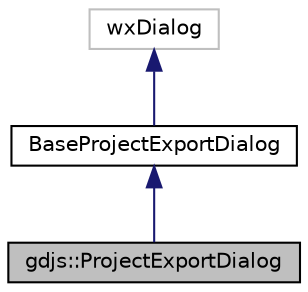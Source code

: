 digraph "gdjs::ProjectExportDialog"
{
  edge [fontname="Helvetica",fontsize="10",labelfontname="Helvetica",labelfontsize="10"];
  node [fontname="Helvetica",fontsize="10",shape=record];
  Node1 [label="gdjs::ProjectExportDialog",height=0.2,width=0.4,color="black", fillcolor="grey75", style="filled", fontcolor="black"];
  Node2 -> Node1 [dir="back",color="midnightblue",fontsize="10",style="solid",fontname="Helvetica"];
  Node2 [label="BaseProjectExportDialog",height=0.2,width=0.4,color="black", fillcolor="white", style="filled",URL="$d5/dce/class_base_project_export_dialog.html"];
  Node3 -> Node2 [dir="back",color="midnightblue",fontsize="10",style="solid",fontname="Helvetica"];
  Node3 [label="wxDialog",height=0.2,width=0.4,color="grey75", fillcolor="white", style="filled"];
}
